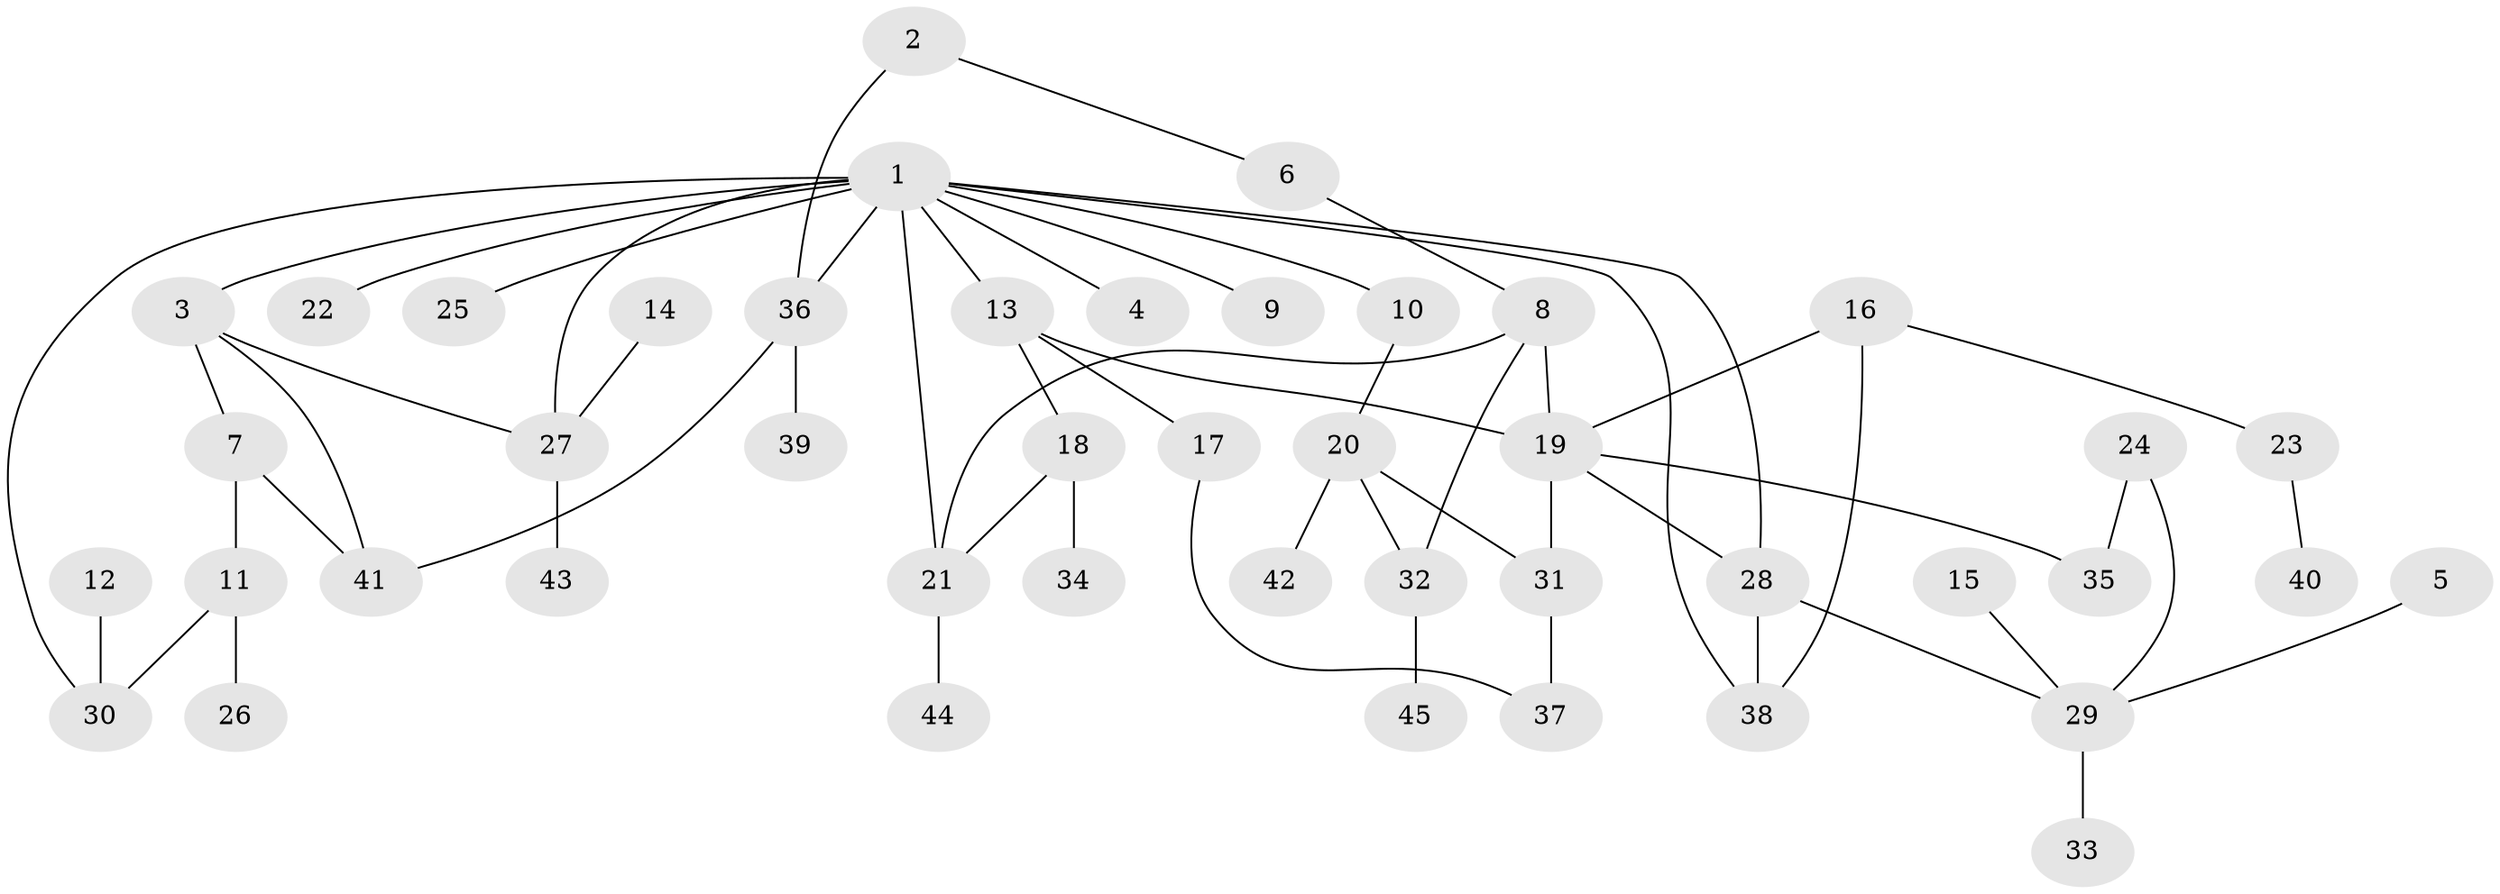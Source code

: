 // original degree distribution, {7: 0.02247191011235955, 8: 0.011235955056179775, 4: 0.0898876404494382, 5: 0.0449438202247191, 2: 0.29213483146067415, 3: 0.16853932584269662, 1: 0.3707865168539326}
// Generated by graph-tools (version 1.1) at 2025/25/03/09/25 03:25:29]
// undirected, 45 vertices, 58 edges
graph export_dot {
graph [start="1"]
  node [color=gray90,style=filled];
  1;
  2;
  3;
  4;
  5;
  6;
  7;
  8;
  9;
  10;
  11;
  12;
  13;
  14;
  15;
  16;
  17;
  18;
  19;
  20;
  21;
  22;
  23;
  24;
  25;
  26;
  27;
  28;
  29;
  30;
  31;
  32;
  33;
  34;
  35;
  36;
  37;
  38;
  39;
  40;
  41;
  42;
  43;
  44;
  45;
  1 -- 3 [weight=1.0];
  1 -- 4 [weight=1.0];
  1 -- 9 [weight=1.0];
  1 -- 10 [weight=1.0];
  1 -- 13 [weight=1.0];
  1 -- 21 [weight=1.0];
  1 -- 22 [weight=1.0];
  1 -- 25 [weight=1.0];
  1 -- 27 [weight=1.0];
  1 -- 28 [weight=1.0];
  1 -- 30 [weight=1.0];
  1 -- 36 [weight=1.0];
  1 -- 38 [weight=1.0];
  2 -- 6 [weight=1.0];
  2 -- 36 [weight=1.0];
  3 -- 7 [weight=1.0];
  3 -- 27 [weight=1.0];
  3 -- 41 [weight=1.0];
  5 -- 29 [weight=1.0];
  6 -- 8 [weight=1.0];
  7 -- 11 [weight=1.0];
  7 -- 41 [weight=1.0];
  8 -- 19 [weight=1.0];
  8 -- 21 [weight=1.0];
  8 -- 32 [weight=1.0];
  10 -- 20 [weight=1.0];
  11 -- 26 [weight=1.0];
  11 -- 30 [weight=1.0];
  12 -- 30 [weight=1.0];
  13 -- 17 [weight=1.0];
  13 -- 18 [weight=1.0];
  13 -- 19 [weight=1.0];
  14 -- 27 [weight=1.0];
  15 -- 29 [weight=1.0];
  16 -- 19 [weight=1.0];
  16 -- 23 [weight=1.0];
  16 -- 38 [weight=1.0];
  17 -- 37 [weight=1.0];
  18 -- 21 [weight=1.0];
  18 -- 34 [weight=1.0];
  19 -- 28 [weight=1.0];
  19 -- 31 [weight=1.0];
  19 -- 35 [weight=1.0];
  20 -- 31 [weight=1.0];
  20 -- 32 [weight=1.0];
  20 -- 42 [weight=1.0];
  21 -- 44 [weight=1.0];
  23 -- 40 [weight=1.0];
  24 -- 29 [weight=1.0];
  24 -- 35 [weight=1.0];
  27 -- 43 [weight=1.0];
  28 -- 29 [weight=1.0];
  28 -- 38 [weight=1.0];
  29 -- 33 [weight=1.0];
  31 -- 37 [weight=1.0];
  32 -- 45 [weight=1.0];
  36 -- 39 [weight=1.0];
  36 -- 41 [weight=1.0];
}
